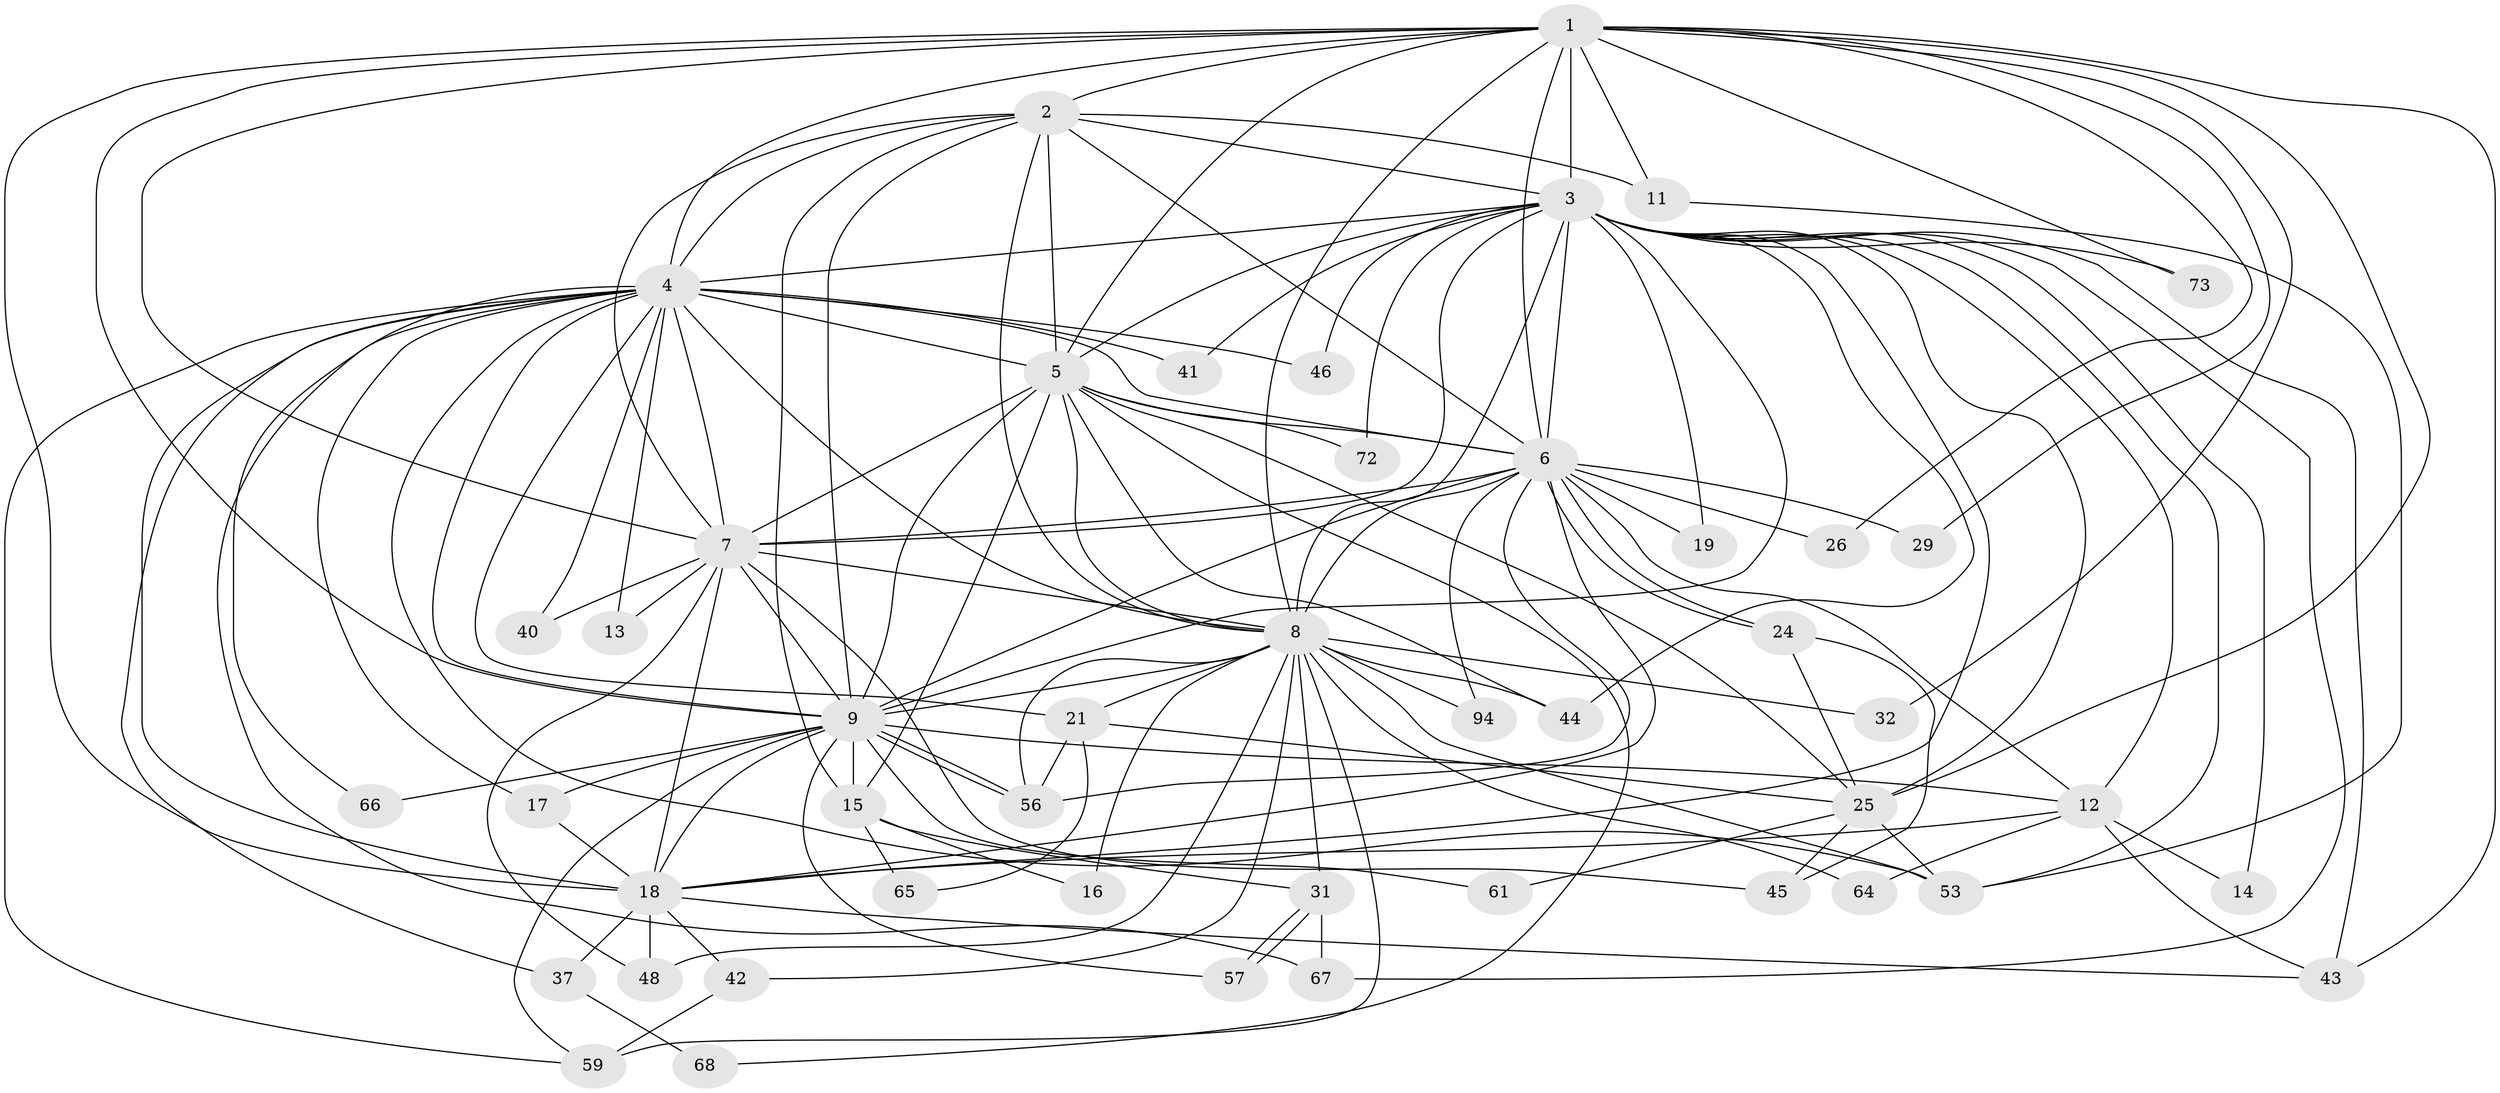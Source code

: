 // original degree distribution, {23: 0.02127659574468085, 11: 0.010638297872340425, 20: 0.010638297872340425, 22: 0.02127659574468085, 16: 0.02127659574468085, 21: 0.010638297872340425, 15: 0.010638297872340425, 3: 0.22340425531914893, 6: 0.031914893617021274, 2: 0.5, 9: 0.010638297872340425, 5: 0.05319148936170213, 4: 0.07446808510638298}
// Generated by graph-tools (version 1.1) at 2025/17/03/04/25 18:17:28]
// undirected, 47 vertices, 138 edges
graph export_dot {
graph [start="1"]
  node [color=gray90,style=filled];
  1 [super="+70"];
  2;
  3 [super="+62+51+89+79+10"];
  4 [super="+22"];
  5;
  6;
  7 [super="+39+36+34"];
  8 [super="+30"];
  9 [super="+33"];
  11;
  12 [super="+23"];
  13;
  14;
  15 [super="+54"];
  16;
  17;
  18 [super="+35+60+20+90"];
  19;
  21 [super="+71"];
  24;
  25 [super="+27+28"];
  26;
  29;
  31;
  32;
  37;
  40 [super="+87"];
  41;
  42;
  43 [super="+75"];
  44 [super="+93"];
  45;
  46;
  48;
  53 [super="+74+76"];
  56 [super="+77+86+91"];
  57 [super="+85"];
  59 [super="+82+69"];
  61;
  64;
  65;
  66;
  67 [super="+83"];
  68;
  72;
  73;
  94;
  1 -- 2;
  1 -- 3 [weight=2];
  1 -- 4;
  1 -- 5;
  1 -- 6;
  1 -- 7 [weight=2];
  1 -- 8;
  1 -- 9;
  1 -- 11;
  1 -- 25 [weight=4];
  1 -- 26;
  1 -- 29;
  1 -- 32;
  1 -- 43;
  1 -- 73;
  1 -- 18 [weight=3];
  2 -- 3 [weight=2];
  2 -- 4;
  2 -- 5;
  2 -- 6;
  2 -- 7;
  2 -- 8;
  2 -- 9;
  2 -- 11;
  2 -- 15;
  3 -- 4 [weight=2];
  3 -- 5 [weight=2];
  3 -- 6 [weight=3];
  3 -- 7 [weight=3];
  3 -- 8 [weight=3];
  3 -- 9 [weight=4];
  3 -- 14;
  3 -- 19;
  3 -- 46;
  3 -- 67;
  3 -- 72;
  3 -- 25;
  3 -- 43;
  3 -- 18;
  3 -- 73;
  3 -- 41;
  3 -- 12;
  3 -- 44;
  3 -- 53;
  4 -- 5;
  4 -- 6 [weight=2];
  4 -- 7;
  4 -- 8 [weight=2];
  4 -- 9;
  4 -- 13;
  4 -- 17;
  4 -- 21;
  4 -- 37;
  4 -- 40 [weight=2];
  4 -- 41;
  4 -- 46;
  4 -- 59;
  4 -- 66;
  4 -- 53;
  4 -- 18;
  4 -- 67;
  5 -- 6;
  5 -- 7;
  5 -- 8 [weight=2];
  5 -- 9;
  5 -- 25 [weight=2];
  5 -- 44;
  5 -- 68;
  5 -- 72;
  5 -- 15;
  6 -- 7 [weight=2];
  6 -- 8;
  6 -- 9;
  6 -- 12;
  6 -- 18;
  6 -- 19;
  6 -- 24;
  6 -- 24;
  6 -- 26;
  6 -- 29;
  6 -- 94;
  6 -- 56;
  7 -- 8;
  7 -- 9 [weight=2];
  7 -- 13;
  7 -- 18 [weight=2];
  7 -- 40;
  7 -- 48;
  7 -- 45;
  8 -- 9;
  8 -- 16;
  8 -- 21 [weight=2];
  8 -- 31;
  8 -- 32;
  8 -- 42;
  8 -- 48;
  8 -- 94;
  8 -- 59;
  8 -- 53;
  8 -- 44;
  8 -- 56;
  8 -- 64;
  9 -- 12;
  9 -- 15;
  9 -- 17;
  9 -- 56;
  9 -- 56;
  9 -- 59;
  9 -- 61;
  9 -- 66;
  9 -- 57;
  9 -- 18;
  11 -- 53;
  12 -- 14;
  12 -- 43;
  12 -- 64;
  12 -- 18;
  15 -- 16;
  15 -- 31;
  15 -- 65;
  17 -- 18;
  18 -- 37;
  18 -- 48;
  18 -- 42;
  18 -- 43;
  21 -- 65;
  21 -- 56;
  21 -- 25;
  24 -- 45;
  24 -- 25;
  25 -- 45;
  25 -- 61;
  25 -- 53;
  31 -- 57;
  31 -- 57;
  31 -- 67;
  37 -- 68;
  42 -- 59;
}
